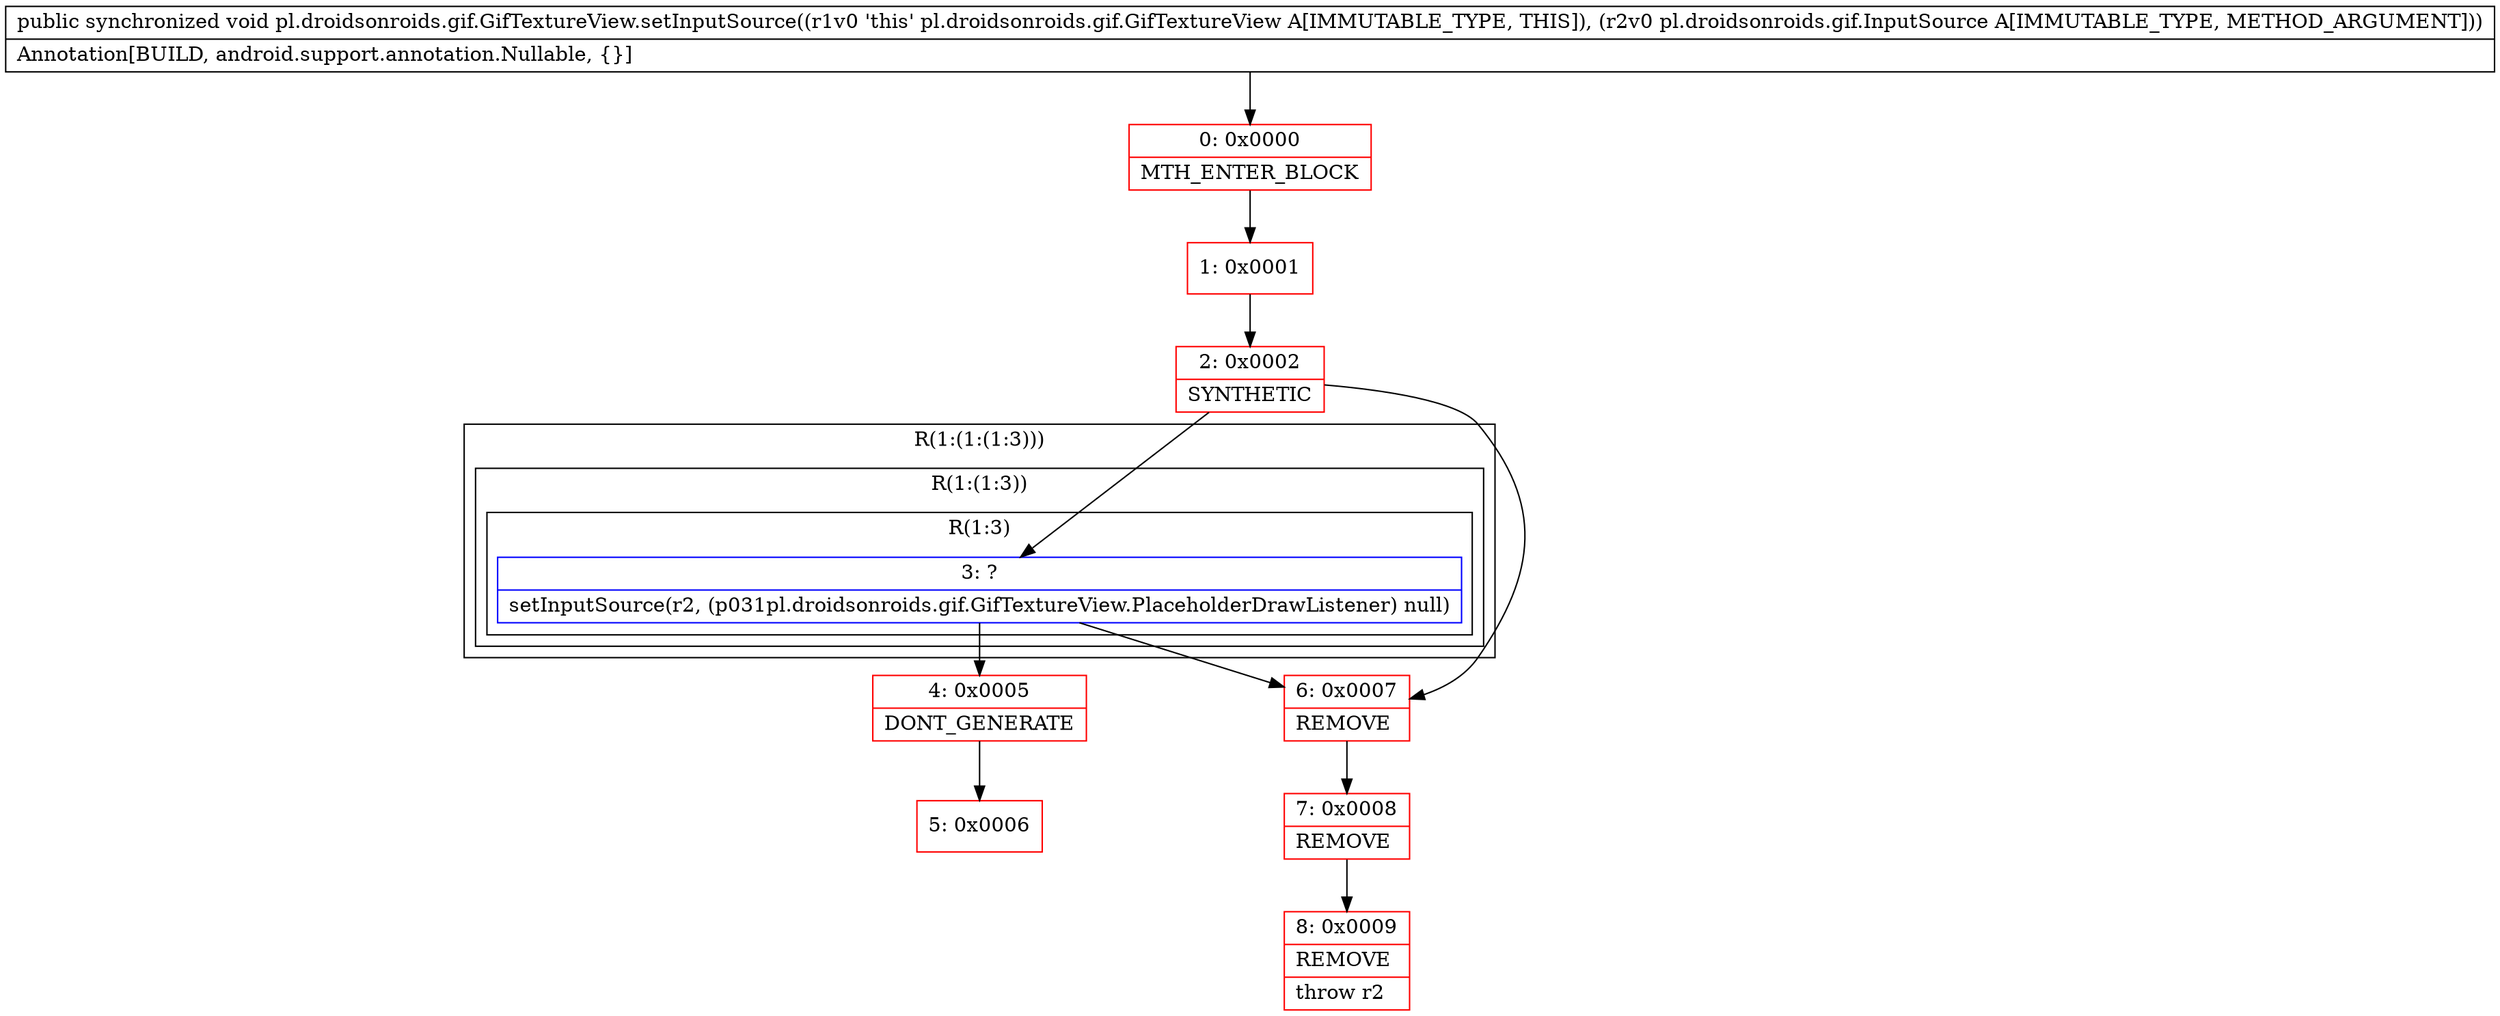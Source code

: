 digraph "CFG forpl.droidsonroids.gif.GifTextureView.setInputSource(Lpl\/droidsonroids\/gif\/InputSource;)V" {
subgraph cluster_Region_709781229 {
label = "R(1:(1:(1:3)))";
node [shape=record,color=blue];
subgraph cluster_Region_1121129603 {
label = "R(1:(1:3))";
node [shape=record,color=blue];
subgraph cluster_Region_54552347 {
label = "R(1:3)";
node [shape=record,color=blue];
Node_3 [shape=record,label="{3\:\ ?|setInputSource(r2, (p031pl.droidsonroids.gif.GifTextureView.PlaceholderDrawListener) null)\l}"];
}
}
}
Node_0 [shape=record,color=red,label="{0\:\ 0x0000|MTH_ENTER_BLOCK\l}"];
Node_1 [shape=record,color=red,label="{1\:\ 0x0001}"];
Node_2 [shape=record,color=red,label="{2\:\ 0x0002|SYNTHETIC\l}"];
Node_4 [shape=record,color=red,label="{4\:\ 0x0005|DONT_GENERATE\l}"];
Node_5 [shape=record,color=red,label="{5\:\ 0x0006}"];
Node_6 [shape=record,color=red,label="{6\:\ 0x0007|REMOVE\l}"];
Node_7 [shape=record,color=red,label="{7\:\ 0x0008|REMOVE\l}"];
Node_8 [shape=record,color=red,label="{8\:\ 0x0009|REMOVE\l|throw r2\l}"];
MethodNode[shape=record,label="{public synchronized void pl.droidsonroids.gif.GifTextureView.setInputSource((r1v0 'this' pl.droidsonroids.gif.GifTextureView A[IMMUTABLE_TYPE, THIS]), (r2v0 pl.droidsonroids.gif.InputSource A[IMMUTABLE_TYPE, METHOD_ARGUMENT]))  | Annotation[BUILD, android.support.annotation.Nullable, \{\}]\l}"];
MethodNode -> Node_0;
Node_3 -> Node_4;
Node_3 -> Node_6;
Node_0 -> Node_1;
Node_1 -> Node_2;
Node_2 -> Node_3;
Node_2 -> Node_6;
Node_4 -> Node_5;
Node_6 -> Node_7;
Node_7 -> Node_8;
}

